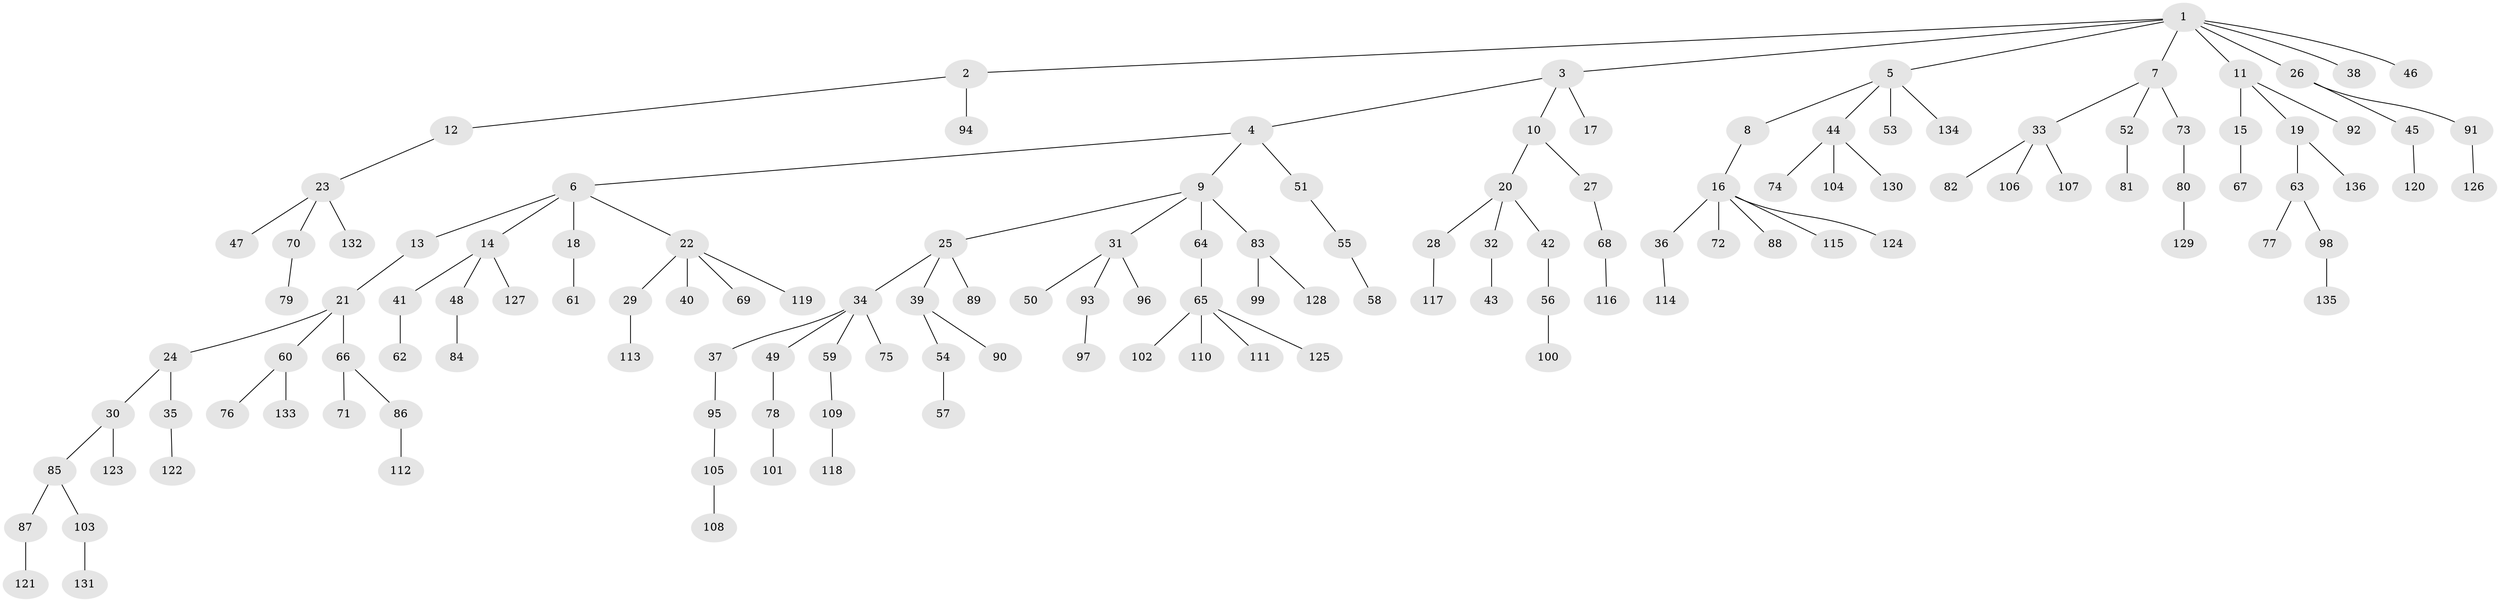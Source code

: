 // Generated by graph-tools (version 1.1) at 2025/15/03/09/25 04:15:39]
// undirected, 136 vertices, 135 edges
graph export_dot {
graph [start="1"]
  node [color=gray90,style=filled];
  1;
  2;
  3;
  4;
  5;
  6;
  7;
  8;
  9;
  10;
  11;
  12;
  13;
  14;
  15;
  16;
  17;
  18;
  19;
  20;
  21;
  22;
  23;
  24;
  25;
  26;
  27;
  28;
  29;
  30;
  31;
  32;
  33;
  34;
  35;
  36;
  37;
  38;
  39;
  40;
  41;
  42;
  43;
  44;
  45;
  46;
  47;
  48;
  49;
  50;
  51;
  52;
  53;
  54;
  55;
  56;
  57;
  58;
  59;
  60;
  61;
  62;
  63;
  64;
  65;
  66;
  67;
  68;
  69;
  70;
  71;
  72;
  73;
  74;
  75;
  76;
  77;
  78;
  79;
  80;
  81;
  82;
  83;
  84;
  85;
  86;
  87;
  88;
  89;
  90;
  91;
  92;
  93;
  94;
  95;
  96;
  97;
  98;
  99;
  100;
  101;
  102;
  103;
  104;
  105;
  106;
  107;
  108;
  109;
  110;
  111;
  112;
  113;
  114;
  115;
  116;
  117;
  118;
  119;
  120;
  121;
  122;
  123;
  124;
  125;
  126;
  127;
  128;
  129;
  130;
  131;
  132;
  133;
  134;
  135;
  136;
  1 -- 2;
  1 -- 3;
  1 -- 5;
  1 -- 7;
  1 -- 11;
  1 -- 26;
  1 -- 38;
  1 -- 46;
  2 -- 12;
  2 -- 94;
  3 -- 4;
  3 -- 10;
  3 -- 17;
  4 -- 6;
  4 -- 9;
  4 -- 51;
  5 -- 8;
  5 -- 44;
  5 -- 53;
  5 -- 134;
  6 -- 13;
  6 -- 14;
  6 -- 18;
  6 -- 22;
  7 -- 33;
  7 -- 52;
  7 -- 73;
  8 -- 16;
  9 -- 25;
  9 -- 31;
  9 -- 64;
  9 -- 83;
  10 -- 20;
  10 -- 27;
  11 -- 15;
  11 -- 19;
  11 -- 92;
  12 -- 23;
  13 -- 21;
  14 -- 41;
  14 -- 48;
  14 -- 127;
  15 -- 67;
  16 -- 36;
  16 -- 72;
  16 -- 88;
  16 -- 115;
  16 -- 124;
  18 -- 61;
  19 -- 63;
  19 -- 136;
  20 -- 28;
  20 -- 32;
  20 -- 42;
  21 -- 24;
  21 -- 60;
  21 -- 66;
  22 -- 29;
  22 -- 40;
  22 -- 69;
  22 -- 119;
  23 -- 47;
  23 -- 70;
  23 -- 132;
  24 -- 30;
  24 -- 35;
  25 -- 34;
  25 -- 39;
  25 -- 89;
  26 -- 45;
  26 -- 91;
  27 -- 68;
  28 -- 117;
  29 -- 113;
  30 -- 85;
  30 -- 123;
  31 -- 50;
  31 -- 93;
  31 -- 96;
  32 -- 43;
  33 -- 82;
  33 -- 106;
  33 -- 107;
  34 -- 37;
  34 -- 49;
  34 -- 59;
  34 -- 75;
  35 -- 122;
  36 -- 114;
  37 -- 95;
  39 -- 54;
  39 -- 90;
  41 -- 62;
  42 -- 56;
  44 -- 74;
  44 -- 104;
  44 -- 130;
  45 -- 120;
  48 -- 84;
  49 -- 78;
  51 -- 55;
  52 -- 81;
  54 -- 57;
  55 -- 58;
  56 -- 100;
  59 -- 109;
  60 -- 76;
  60 -- 133;
  63 -- 77;
  63 -- 98;
  64 -- 65;
  65 -- 102;
  65 -- 110;
  65 -- 111;
  65 -- 125;
  66 -- 71;
  66 -- 86;
  68 -- 116;
  70 -- 79;
  73 -- 80;
  78 -- 101;
  80 -- 129;
  83 -- 99;
  83 -- 128;
  85 -- 87;
  85 -- 103;
  86 -- 112;
  87 -- 121;
  91 -- 126;
  93 -- 97;
  95 -- 105;
  98 -- 135;
  103 -- 131;
  105 -- 108;
  109 -- 118;
}

